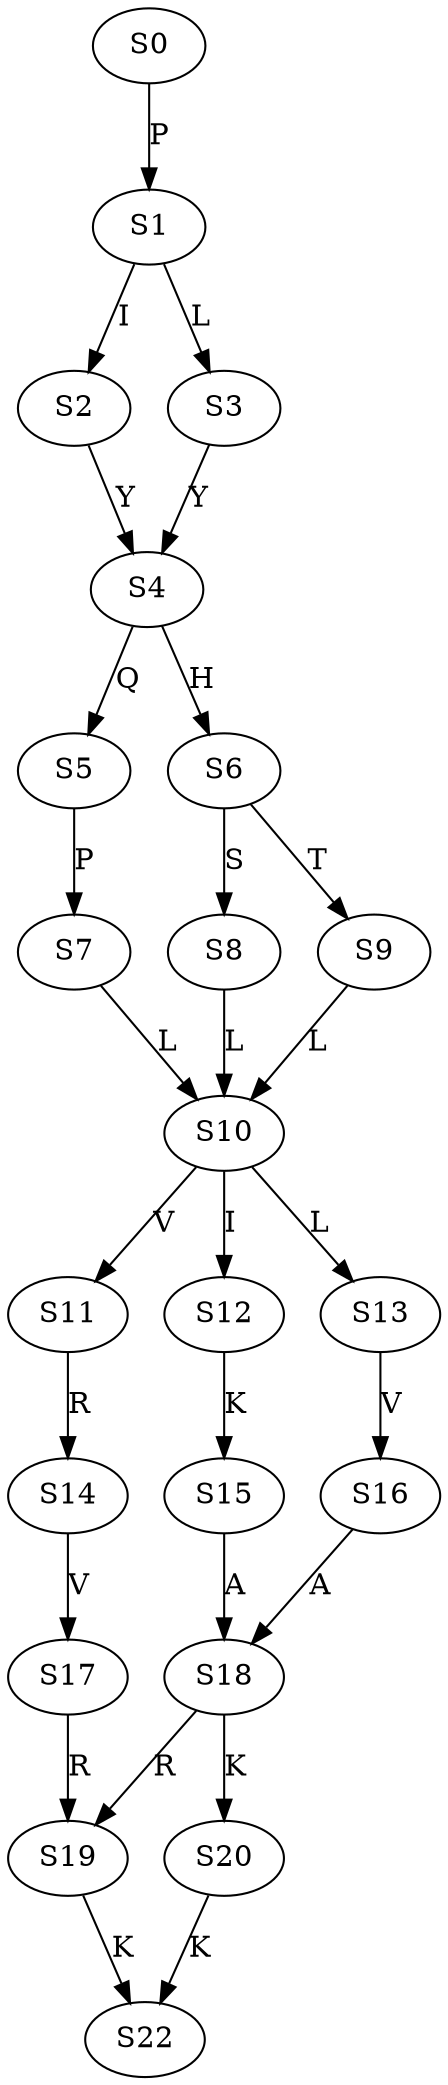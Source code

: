 strict digraph  {
	S0 -> S1 [ label = P ];
	S1 -> S2 [ label = I ];
	S1 -> S3 [ label = L ];
	S2 -> S4 [ label = Y ];
	S3 -> S4 [ label = Y ];
	S4 -> S5 [ label = Q ];
	S4 -> S6 [ label = H ];
	S5 -> S7 [ label = P ];
	S6 -> S8 [ label = S ];
	S6 -> S9 [ label = T ];
	S7 -> S10 [ label = L ];
	S8 -> S10 [ label = L ];
	S9 -> S10 [ label = L ];
	S10 -> S11 [ label = V ];
	S10 -> S12 [ label = I ];
	S10 -> S13 [ label = L ];
	S11 -> S14 [ label = R ];
	S12 -> S15 [ label = K ];
	S13 -> S16 [ label = V ];
	S14 -> S17 [ label = V ];
	S15 -> S18 [ label = A ];
	S16 -> S18 [ label = A ];
	S17 -> S19 [ label = R ];
	S18 -> S20 [ label = K ];
	S18 -> S19 [ label = R ];
	S19 -> S22 [ label = K ];
	S20 -> S22 [ label = K ];
}

